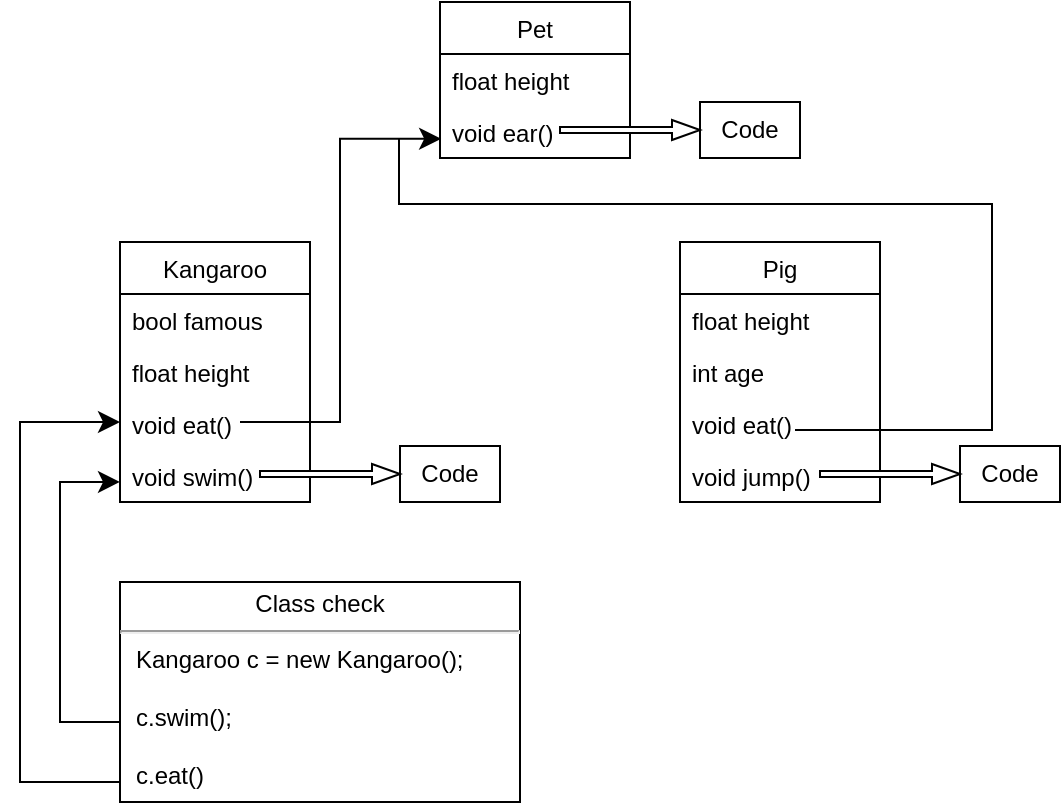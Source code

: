 <mxfile>
    <diagram id="h9bC93_I-sL92c0bh35Z" name="Page-1">
        <mxGraphModel dx="50" dy="32" grid="0" gridSize="10" guides="1" tooltips="1" connect="1" arrows="1" fold="1" page="1" pageScale="1" pageWidth="850" pageHeight="1100" math="0" shadow="0">
            <root>
                <mxCell id="0"/>
                <mxCell id="1" parent="0"/>
                <mxCell id="15" value="Pet" style="swimlane;fontStyle=0;childLayout=stackLayout;horizontal=1;startSize=26;fillColor=none;horizontalStack=0;resizeParent=1;resizeParentMax=0;resizeLast=0;collapsible=1;marginBottom=0;" parent="1" vertex="1">
                    <mxGeometry x="382" y="90" width="95" height="78" as="geometry"/>
                </mxCell>
                <mxCell id="17" value="float height" style="text;strokeColor=none;fillColor=none;align=left;verticalAlign=top;spacingLeft=4;spacingRight=4;overflow=hidden;rotatable=0;points=[[0,0.5],[1,0.5]];portConstraint=eastwest;" parent="15" vertex="1">
                    <mxGeometry y="26" width="95" height="26" as="geometry"/>
                </mxCell>
                <mxCell id="18" value="void ear()" style="text;strokeColor=none;fillColor=none;align=left;verticalAlign=top;spacingLeft=4;spacingRight=4;overflow=hidden;rotatable=0;points=[[0,0.5],[1,0.5]];portConstraint=eastwest;" parent="15" vertex="1">
                    <mxGeometry y="52" width="95" height="26" as="geometry"/>
                </mxCell>
                <mxCell id="22" value="Pig" style="swimlane;fontStyle=0;childLayout=stackLayout;horizontal=1;startSize=26;fillColor=none;horizontalStack=0;resizeParent=1;resizeParentMax=0;resizeLast=0;collapsible=1;marginBottom=0;" parent="1" vertex="1">
                    <mxGeometry x="502" y="210" width="100" height="130" as="geometry">
                        <mxRectangle x="80" y="160" width="60" height="30" as="alternateBounds"/>
                    </mxGeometry>
                </mxCell>
                <mxCell id="23" value="float height" style="text;strokeColor=none;fillColor=none;align=left;verticalAlign=top;spacingLeft=4;spacingRight=4;overflow=hidden;rotatable=0;points=[[0,0.5],[1,0.5]];portConstraint=eastwest;" parent="22" vertex="1">
                    <mxGeometry y="26" width="100" height="26" as="geometry"/>
                </mxCell>
                <mxCell id="24" value="int age" style="text;strokeColor=none;fillColor=none;align=left;verticalAlign=top;spacingLeft=4;spacingRight=4;overflow=hidden;rotatable=0;points=[[0,0.5],[1,0.5]];portConstraint=eastwest;" parent="22" vertex="1">
                    <mxGeometry y="52" width="100" height="26" as="geometry"/>
                </mxCell>
                <mxCell id="25" value="void eat()" style="text;strokeColor=none;fillColor=none;align=left;verticalAlign=top;spacingLeft=4;spacingRight=4;overflow=hidden;rotatable=0;points=[[0,0.5],[1,0.5]];portConstraint=eastwest;" parent="22" vertex="1">
                    <mxGeometry y="78" width="100" height="26" as="geometry"/>
                </mxCell>
                <mxCell id="26" value="void jump()" style="text;strokeColor=none;fillColor=none;align=left;verticalAlign=top;spacingLeft=4;spacingRight=4;overflow=hidden;rotatable=0;points=[[0,0.5],[1,0.5]];portConstraint=eastwest;" parent="22" vertex="1">
                    <mxGeometry y="104" width="100" height="26" as="geometry"/>
                </mxCell>
                <mxCell id="27" value="Kangaroo" style="swimlane;fontStyle=0;childLayout=stackLayout;horizontal=1;startSize=26;fillColor=none;horizontalStack=0;resizeParent=1;resizeParentMax=0;resizeLast=0;collapsible=1;marginBottom=0;" parent="1" vertex="1">
                    <mxGeometry x="222" y="210" width="95" height="130" as="geometry"/>
                </mxCell>
                <mxCell id="29" value="bool famous" style="text;strokeColor=none;fillColor=none;align=left;verticalAlign=top;spacingLeft=4;spacingRight=4;overflow=hidden;rotatable=0;points=[[0,0.5],[1,0.5]];portConstraint=eastwest;" parent="27" vertex="1">
                    <mxGeometry y="26" width="95" height="26" as="geometry"/>
                </mxCell>
                <mxCell id="28" value="float height" style="text;strokeColor=none;fillColor=none;align=left;verticalAlign=top;spacingLeft=4;spacingRight=4;overflow=hidden;rotatable=0;points=[[0,0.5],[1,0.5]];portConstraint=eastwest;" parent="27" vertex="1">
                    <mxGeometry y="52" width="95" height="26" as="geometry"/>
                </mxCell>
                <mxCell id="30" value="void eat()" style="text;strokeColor=none;fillColor=none;align=left;verticalAlign=top;spacingLeft=4;spacingRight=4;overflow=hidden;rotatable=0;points=[[0,0.5],[1,0.5]];portConstraint=eastwest;" parent="27" vertex="1">
                    <mxGeometry y="78" width="95" height="26" as="geometry"/>
                </mxCell>
                <mxCell id="31" value="void swim()" style="text;strokeColor=none;fillColor=none;align=left;verticalAlign=top;spacingLeft=4;spacingRight=4;overflow=hidden;rotatable=0;points=[[0,0.5],[1,0.5]];portConstraint=eastwest;" parent="27" vertex="1">
                    <mxGeometry y="104" width="95" height="26" as="geometry"/>
                </mxCell>
                <mxCell id="32" value="Code" style="rounded=0;whiteSpace=wrap;html=1;" parent="1" vertex="1">
                    <mxGeometry x="512" y="140" width="50" height="28" as="geometry"/>
                </mxCell>
                <mxCell id="45" value="" style="shape=singleArrow;whiteSpace=wrap;html=1;" parent="1" vertex="1">
                    <mxGeometry x="442" y="149" width="70" height="10" as="geometry"/>
                </mxCell>
                <mxCell id="47" value="Code" style="rounded=0;whiteSpace=wrap;html=1;" parent="1" vertex="1">
                    <mxGeometry x="642" y="312" width="50" height="28" as="geometry"/>
                </mxCell>
                <mxCell id="48" value="" style="shape=singleArrow;whiteSpace=wrap;html=1;" parent="1" vertex="1">
                    <mxGeometry x="572" y="321" width="70" height="10" as="geometry"/>
                </mxCell>
                <mxCell id="50" value="Code" style="rounded=0;whiteSpace=wrap;html=1;" parent="1" vertex="1">
                    <mxGeometry x="362" y="312" width="50" height="28" as="geometry"/>
                </mxCell>
                <mxCell id="51" value="" style="shape=singleArrow;whiteSpace=wrap;html=1;" parent="1" vertex="1">
                    <mxGeometry x="292" y="321" width="70" height="10" as="geometry"/>
                </mxCell>
                <mxCell id="53" value="" style="edgeStyle=segmentEdgeStyle;endArrow=classic;html=1;curved=0;rounded=0;endSize=8;startSize=8;entryX=0.006;entryY=0.631;entryDx=0;entryDy=0;entryPerimeter=0;" parent="1" target="18" edge="1">
                    <mxGeometry width="50" height="50" relative="1" as="geometry">
                        <mxPoint x="282" y="300" as="sourcePoint"/>
                        <mxPoint x="362" y="160" as="targetPoint"/>
                        <Array as="points">
                            <mxPoint x="332" y="300"/>
                            <mxPoint x="332" y="158"/>
                        </Array>
                    </mxGeometry>
                </mxCell>
                <mxCell id="54" value="&lt;p style=&quot;margin: 4px 0px 0px; text-align: center;&quot;&gt;Class check&lt;/p&gt;&lt;hr&gt;&lt;p style=&quot;margin:0px;margin-left:8px;&quot;&gt;Kangaroo c = new Kangaroo();&lt;/p&gt;&lt;p style=&quot;margin:0px;margin-left:8px;&quot;&gt;&lt;br&gt;&lt;/p&gt;&lt;p style=&quot;margin:0px;margin-left:8px;&quot;&gt;c.swim();&lt;/p&gt;&lt;p style=&quot;margin:0px;margin-left:8px;&quot;&gt;&lt;br&gt;&lt;/p&gt;&lt;p style=&quot;margin:0px;margin-left:8px;&quot;&gt;c.eat()&lt;/p&gt;" style="verticalAlign=top;align=left;overflow=fill;fontSize=12;fontFamily=Helvetica;html=1;" parent="1" vertex="1">
                    <mxGeometry x="222" y="380" width="200" height="110" as="geometry"/>
                </mxCell>
                <mxCell id="55" value="" style="edgeStyle=segmentEdgeStyle;endArrow=classic;html=1;curved=0;rounded=0;endSize=8;startSize=8;entryX=0;entryY=0.615;entryDx=0;entryDy=0;entryPerimeter=0;" parent="1" target="31" edge="1">
                    <mxGeometry width="50" height="50" relative="1" as="geometry">
                        <mxPoint x="222" y="450" as="sourcePoint"/>
                        <mxPoint x="212" y="330" as="targetPoint"/>
                        <Array as="points">
                            <mxPoint x="192" y="450"/>
                            <mxPoint x="192" y="330"/>
                        </Array>
                    </mxGeometry>
                </mxCell>
                <mxCell id="56" value="" style="edgeStyle=segmentEdgeStyle;endArrow=classic;html=1;curved=0;rounded=0;endSize=8;startSize=8;entryX=0;entryY=0.462;entryDx=0;entryDy=0;entryPerimeter=0;exitX=0;exitY=0.909;exitDx=0;exitDy=0;exitPerimeter=0;" parent="1" source="54" target="30" edge="1">
                    <mxGeometry width="50" height="50" relative="1" as="geometry">
                        <mxPoint x="192" y="550" as="sourcePoint"/>
                        <mxPoint x="212" y="300" as="targetPoint"/>
                        <Array as="points">
                            <mxPoint x="172" y="480"/>
                            <mxPoint x="172" y="300"/>
                        </Array>
                    </mxGeometry>
                </mxCell>
                <mxCell id="60" value="" style="shape=partialRectangle;whiteSpace=wrap;html=1;bottom=1;right=1;left=1;top=0;fillColor=none;routingCenterX=-0.5;rotation=-90;" vertex="1" parent="1">
                    <mxGeometry x="552.5" y="198.5" width="113" height="98" as="geometry"/>
                </mxCell>
                <mxCell id="61" value="" style="shape=partialRectangle;whiteSpace=wrap;html=1;bottom=0;right=0;fillColor=none;rotation=-90;" vertex="1" parent="1">
                    <mxGeometry x="444.75" y="75.25" width="32.5" height="199" as="geometry"/>
                </mxCell>
            </root>
        </mxGraphModel>
    </diagram>
</mxfile>